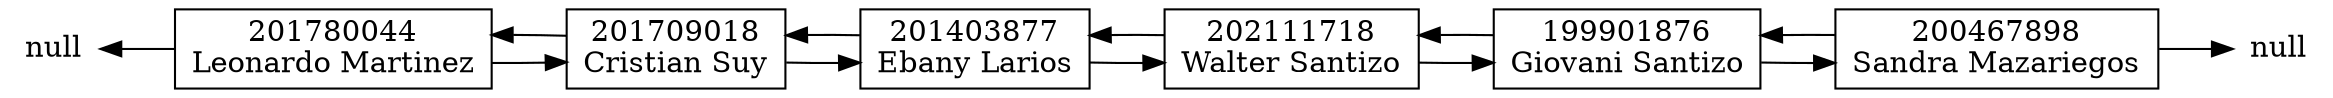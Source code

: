 digraph LinkedList {
	rankdir=LR;
	node [shape=record];
	nullI [shape=none, label="null", style=bold, height=0, width=0];
	nullF [shape=none, label="null", style=bold, height=0, width=0];
	a201780044[label="201780044\nLeonardo Martinez"]
	a201780044->a201709018
	nullI->a201780044[dir=back]
			a201709018[label="201709018\nCristian Suy"]
	a201709018->a201403877
	a201709018->a201780044
	a201403877[label="201403877\nEbany Larios"]
	a201403877->a202111718
	a201403877->a201709018
	a202111718[label="202111718\nWalter Santizo"]
	a202111718->a199901876
	a202111718->a201403877
	a199901876[label="199901876\nGiovani Santizo"]
	a199901876->a200467898
	a199901876->a202111718
	a200467898[label="200467898\nSandra Mazariegos"]
	a200467898->a199901876
	a200467898->nullF
			}

